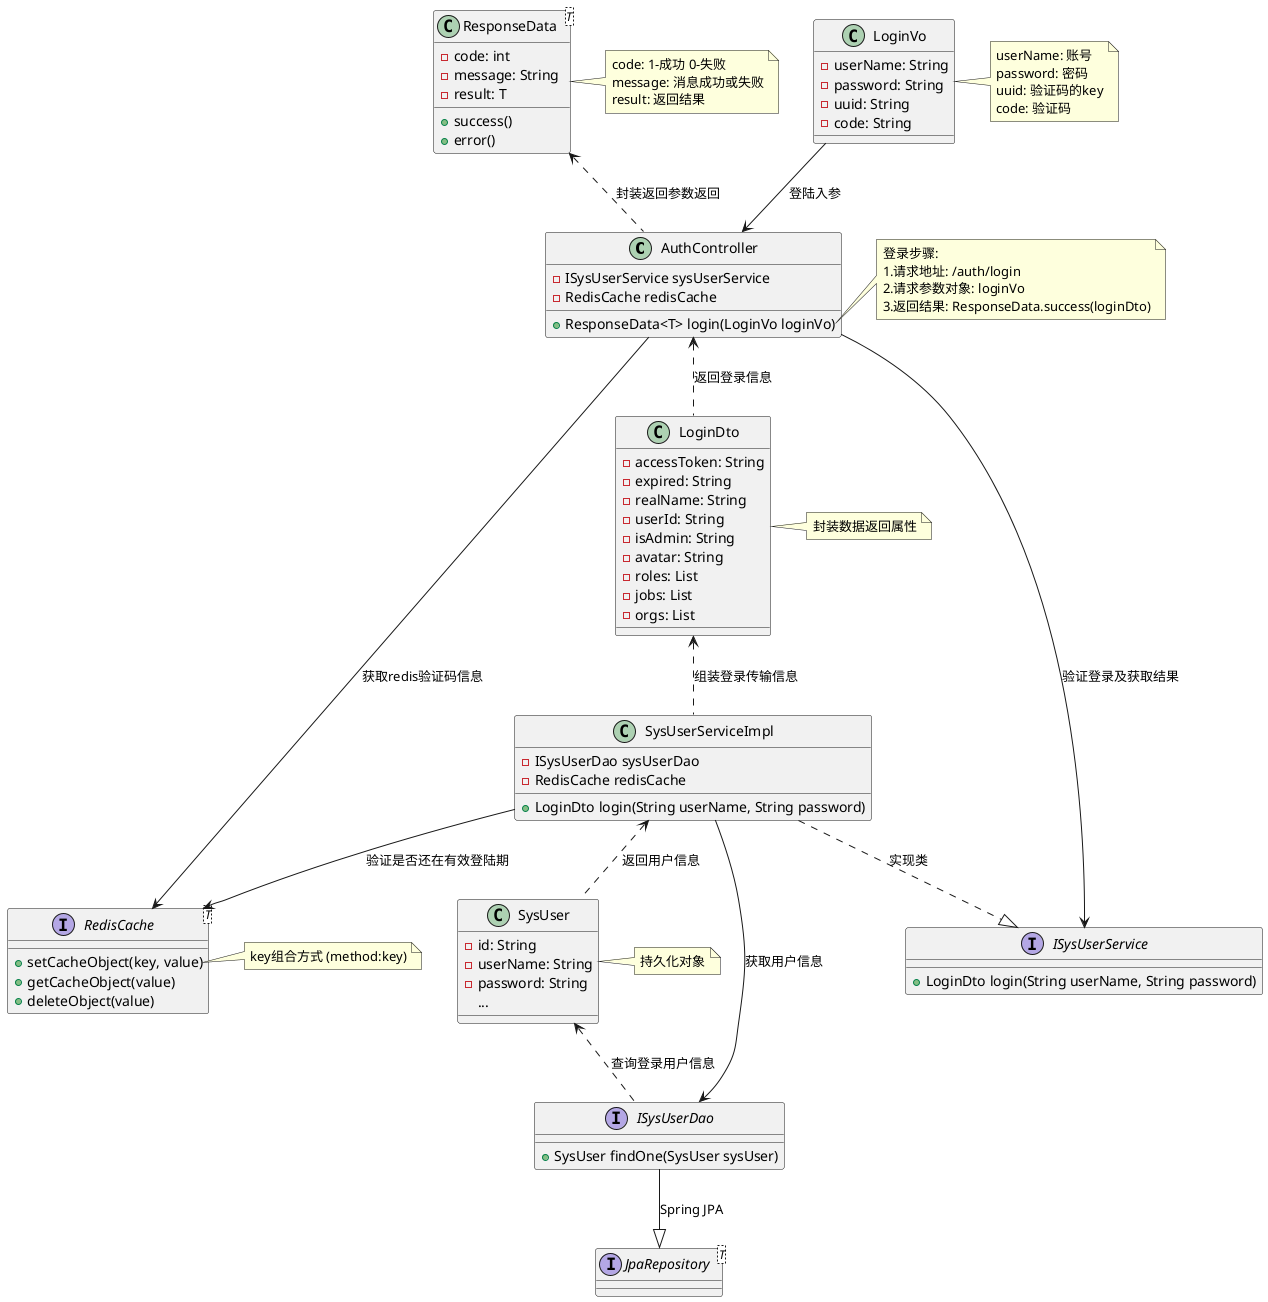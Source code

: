 @startuml

class AuthController {
    -ISysUserService sysUserService
    -RedisCache redisCache
    +ResponseData<T> login(LoginVo loginVo)
}
note right of AuthController::login
  登录步骤:
  1.请求地址: /auth/login
  2.请求参数对象: loginVo
  3.返回结果: ResponseData.success(loginDto)
end note

class ResponseData<T> {
    -code: int
    -message: String
    -result: T
    +success()
    +error()
}
note right of ResponseData
  code: 1-成功 0-失败
  message: 消息成功或失败
  result: 返回结果
end note

interface RedisCache<T> {
    +setCacheObject(key, value)
    +getCacheObject(value)
    +deleteObject(value)
}
note right of RedisCache::setCacheObject
  key组合方式 (method:key)
end note

interface ISysUserService {
    +LoginDto login(String userName, String password)
}

class SysUserServiceImpl {
    -ISysUserDao sysUserDao
    -RedisCache redisCache
    +LoginDto login(String userName, String password)
}

interface ISysUserDao {
    +SysUser findOne(SysUser sysUser)
}

interface JpaRepository<T> {
}

class LoginVo {
    -userName: String
    -password: String
    -uuid: String
    -code: String
}
note right of LoginVo
  userName: 账号
  password: 密码
  uuid: 验证码的key
  code: 验证码
end note

class LoginDto {
        -accessToken: String
        -expired: String
        -realName: String
        -userId: String
        -isAdmin: String
        -avatar: String
        -roles: List
        -jobs: List
        -orgs: List
}
note right of LoginDto
  封装数据返回属性
end note

class SysUser {
    -id: String
    -userName: String
    -password: String
    ...
}
note right of SysUser
  持久化对象
end note

LoginVo --> AuthController:登陆入参
AuthController --> RedisCache:获取redis验证码信息
AuthController --> ISysUserService:验证登录及获取结果
SysUserServiceImpl --> RedisCache:验证是否还在有效登陆期
SysUserServiceImpl ..|> ISysUserService:实现类
SysUserServiceImpl --> ISysUserDao:获取用户信息
ISysUserDao --|> JpaRepository:Spring JPA

ResponseData <.. AuthController:封装返回参数返回
AuthController <.. LoginDto:返回登录信息
LoginDto <.. SysUserServiceImpl:组装登录传输信息
SysUserServiceImpl <.. SysUser:返回用户信息
SysUser <.. ISysUserDao:查询登录用户信息

@enduml
